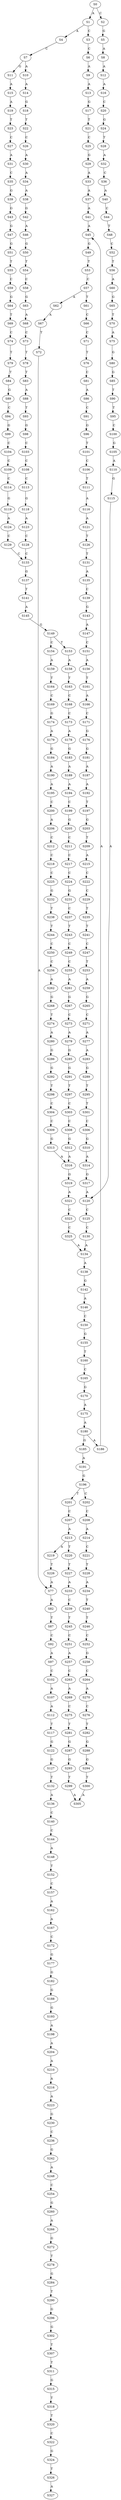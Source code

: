 strict digraph  {
	S0 -> S1 [ label = A ];
	S0 -> S2 [ label = C ];
	S1 -> S3 [ label = C ];
	S1 -> S4 [ label = A ];
	S2 -> S5 [ label = G ];
	S3 -> S6 [ label = C ];
	S4 -> S7 [ label = C ];
	S5 -> S8 [ label = A ];
	S6 -> S9 [ label = A ];
	S7 -> S10 [ label = A ];
	S7 -> S11 [ label = G ];
	S8 -> S12 [ label = A ];
	S9 -> S13 [ label = A ];
	S10 -> S14 [ label = A ];
	S11 -> S15 [ label = A ];
	S12 -> S16 [ label = A ];
	S13 -> S17 [ label = G ];
	S14 -> S18 [ label = G ];
	S15 -> S19 [ label = A ];
	S16 -> S20 [ label = C ];
	S17 -> S21 [ label = T ];
	S18 -> S22 [ label = T ];
	S19 -> S23 [ label = T ];
	S20 -> S24 [ label = G ];
	S21 -> S25 [ label = C ];
	S22 -> S26 [ label = C ];
	S23 -> S27 [ label = C ];
	S24 -> S28 [ label = T ];
	S25 -> S29 [ label = G ];
	S26 -> S30 [ label = A ];
	S27 -> S31 [ label = A ];
	S28 -> S32 [ label = A ];
	S29 -> S33 [ label = A ];
	S30 -> S34 [ label = A ];
	S31 -> S35 [ label = C ];
	S32 -> S36 [ label = C ];
	S33 -> S37 [ label = A ];
	S34 -> S38 [ label = A ];
	S35 -> S39 [ label = G ];
	S36 -> S40 [ label = A ];
	S37 -> S41 [ label = A ];
	S38 -> S42 [ label = G ];
	S39 -> S43 [ label = G ];
	S40 -> S44 [ label = C ];
	S41 -> S45 [ label = A ];
	S42 -> S46 [ label = A ];
	S43 -> S47 [ label = G ];
	S44 -> S48 [ label = T ];
	S45 -> S49 [ label = G ];
	S46 -> S50 [ label = G ];
	S47 -> S51 [ label = G ];
	S48 -> S52 [ label = C ];
	S49 -> S53 [ label = T ];
	S50 -> S54 [ label = T ];
	S51 -> S55 [ label = T ];
	S52 -> S56 [ label = T ];
	S53 -> S57 [ label = C ];
	S54 -> S58 [ label = C ];
	S55 -> S59 [ label = C ];
	S56 -> S60 [ label = A ];
	S57 -> S61 [ label = T ];
	S57 -> S62 [ label = A ];
	S58 -> S63 [ label = G ];
	S59 -> S64 [ label = G ];
	S60 -> S65 [ label = G ];
	S61 -> S66 [ label = C ];
	S62 -> S67 [ label = A ];
	S63 -> S68 [ label = A ];
	S64 -> S69 [ label = T ];
	S65 -> S70 [ label = T ];
	S66 -> S71 [ label = C ];
	S67 -> S72 [ label = T ];
	S68 -> S73 [ label = C ];
	S69 -> S74 [ label = C ];
	S70 -> S75 [ label = A ];
	S71 -> S76 [ label = T ];
	S72 -> S77 [ label = A ];
	S73 -> S78 [ label = T ];
	S74 -> S79 [ label = T ];
	S75 -> S80 [ label = G ];
	S76 -> S81 [ label = C ];
	S77 -> S82 [ label = A ];
	S78 -> S83 [ label = T ];
	S79 -> S84 [ label = T ];
	S80 -> S85 [ label = G ];
	S81 -> S86 [ label = A ];
	S82 -> S87 [ label = T ];
	S83 -> S88 [ label = A ];
	S84 -> S89 [ label = G ];
	S85 -> S90 [ label = T ];
	S86 -> S91 [ label = C ];
	S87 -> S92 [ label = C ];
	S88 -> S93 [ label = T ];
	S89 -> S94 [ label = C ];
	S90 -> S95 [ label = T ];
	S91 -> S96 [ label = G ];
	S92 -> S97 [ label = A ];
	S93 -> S98 [ label = G ];
	S94 -> S99 [ label = G ];
	S95 -> S100 [ label = C ];
	S96 -> S101 [ label = T ];
	S97 -> S102 [ label = C ];
	S98 -> S103 [ label = C ];
	S99 -> S104 [ label = C ];
	S100 -> S105 [ label = G ];
	S101 -> S106 [ label = C ];
	S102 -> S107 [ label = A ];
	S103 -> S108 [ label = C ];
	S104 -> S109 [ label = C ];
	S105 -> S110 [ label = A ];
	S106 -> S111 [ label = T ];
	S107 -> S112 [ label = A ];
	S108 -> S113 [ label = C ];
	S109 -> S114 [ label = C ];
	S110 -> S115 [ label = G ];
	S111 -> S116 [ label = A ];
	S112 -> S117 [ label = T ];
	S113 -> S118 [ label = G ];
	S114 -> S119 [ label = G ];
	S115 -> S120 [ label = A ];
	S116 -> S121 [ label = A ];
	S117 -> S122 [ label = G ];
	S118 -> S123 [ label = A ];
	S119 -> S124 [ label = A ];
	S120 -> S125 [ label = C ];
	S121 -> S126 [ label = T ];
	S122 -> S127 [ label = G ];
	S123 -> S128 [ label = C ];
	S124 -> S129 [ label = C ];
	S125 -> S130 [ label = C ];
	S126 -> S131 [ label = T ];
	S127 -> S132 [ label = T ];
	S128 -> S133 [ label = C ];
	S129 -> S133 [ label = C ];
	S130 -> S134 [ label = A ];
	S131 -> S135 [ label = A ];
	S132 -> S136 [ label = A ];
	S133 -> S137 [ label = G ];
	S134 -> S138 [ label = A ];
	S135 -> S139 [ label = C ];
	S136 -> S140 [ label = C ];
	S137 -> S141 [ label = T ];
	S138 -> S142 [ label = G ];
	S139 -> S143 [ label = G ];
	S140 -> S144 [ label = C ];
	S141 -> S145 [ label = A ];
	S142 -> S146 [ label = A ];
	S143 -> S147 [ label = A ];
	S144 -> S148 [ label = A ];
	S145 -> S149 [ label = G ];
	S146 -> S150 [ label = C ];
	S147 -> S151 [ label = C ];
	S148 -> S152 [ label = T ];
	S149 -> S153 [ label = T ];
	S149 -> S154 [ label = C ];
	S150 -> S155 [ label = G ];
	S151 -> S156 [ label = A ];
	S152 -> S157 [ label = C ];
	S153 -> S158 [ label = A ];
	S154 -> S159 [ label = A ];
	S155 -> S160 [ label = T ];
	S156 -> S161 [ label = T ];
	S157 -> S162 [ label = A ];
	S158 -> S163 [ label = T ];
	S159 -> S164 [ label = T ];
	S160 -> S165 [ label = C ];
	S161 -> S166 [ label = A ];
	S162 -> S167 [ label = A ];
	S163 -> S168 [ label = C ];
	S164 -> S169 [ label = C ];
	S165 -> S170 [ label = G ];
	S166 -> S171 [ label = C ];
	S167 -> S172 [ label = C ];
	S168 -> S173 [ label = C ];
	S169 -> S174 [ label = G ];
	S170 -> S175 [ label = A ];
	S171 -> S176 [ label = G ];
	S172 -> S177 [ label = G ];
	S173 -> S178 [ label = A ];
	S174 -> S179 [ label = A ];
	S175 -> S180 [ label = A ];
	S176 -> S181 [ label = G ];
	S177 -> S182 [ label = G ];
	S178 -> S183 [ label = G ];
	S179 -> S184 [ label = G ];
	S180 -> S185 [ label = G ];
	S180 -> S186 [ label = A ];
	S181 -> S187 [ label = A ];
	S182 -> S188 [ label = G ];
	S183 -> S189 [ label = A ];
	S184 -> S190 [ label = A ];
	S185 -> S191 [ label = A ];
	S186 -> S45 [ label = A ];
	S187 -> S192 [ label = A ];
	S188 -> S193 [ label = G ];
	S189 -> S194 [ label = A ];
	S190 -> S195 [ label = A ];
	S191 -> S196 [ label = G ];
	S192 -> S197 [ label = T ];
	S193 -> S198 [ label = A ];
	S194 -> S199 [ label = C ];
	S195 -> S200 [ label = C ];
	S196 -> S201 [ label = T ];
	S196 -> S202 [ label = C ];
	S197 -> S203 [ label = G ];
	S198 -> S204 [ label = A ];
	S199 -> S205 [ label = G ];
	S200 -> S206 [ label = A ];
	S201 -> S207 [ label = C ];
	S202 -> S208 [ label = C ];
	S203 -> S209 [ label = T ];
	S204 -> S210 [ label = A ];
	S205 -> S211 [ label = C ];
	S206 -> S212 [ label = C ];
	S207 -> S213 [ label = A ];
	S208 -> S214 [ label = A ];
	S209 -> S215 [ label = A ];
	S210 -> S216 [ label = A ];
	S211 -> S217 [ label = C ];
	S212 -> S218 [ label = C ];
	S213 -> S219 [ label = A ];
	S213 -> S220 [ label = T ];
	S214 -> S221 [ label = C ];
	S215 -> S222 [ label = C ];
	S216 -> S223 [ label = A ];
	S217 -> S224 [ label = C ];
	S218 -> S225 [ label = C ];
	S219 -> S226 [ label = T ];
	S220 -> S227 [ label = T ];
	S221 -> S228 [ label = T ];
	S222 -> S229 [ label = C ];
	S223 -> S230 [ label = G ];
	S224 -> S231 [ label = G ];
	S225 -> S232 [ label = G ];
	S226 -> S77 [ label = A ];
	S227 -> S233 [ label = A ];
	S228 -> S234 [ label = A ];
	S229 -> S235 [ label = T ];
	S230 -> S236 [ label = C ];
	S231 -> S237 [ label = C ];
	S232 -> S238 [ label = T ];
	S233 -> S239 [ label = C ];
	S234 -> S240 [ label = T ];
	S235 -> S241 [ label = T ];
	S236 -> S242 [ label = G ];
	S237 -> S243 [ label = T ];
	S238 -> S244 [ label = T ];
	S239 -> S245 [ label = T ];
	S240 -> S246 [ label = T ];
	S241 -> S247 [ label = C ];
	S242 -> S248 [ label = A ];
	S243 -> S249 [ label = C ];
	S244 -> S250 [ label = C ];
	S245 -> S251 [ label = C ];
	S246 -> S252 [ label = C ];
	S247 -> S253 [ label = T ];
	S248 -> S254 [ label = C ];
	S249 -> S255 [ label = C ];
	S250 -> S256 [ label = C ];
	S251 -> S257 [ label = A ];
	S252 -> S258 [ label = G ];
	S253 -> S259 [ label = A ];
	S254 -> S260 [ label = G ];
	S255 -> S261 [ label = A ];
	S256 -> S262 [ label = A ];
	S257 -> S263 [ label = C ];
	S258 -> S264 [ label = C ];
	S259 -> S265 [ label = G ];
	S260 -> S266 [ label = A ];
	S261 -> S267 [ label = G ];
	S262 -> S268 [ label = G ];
	S263 -> S269 [ label = A ];
	S264 -> S270 [ label = A ];
	S265 -> S271 [ label = C ];
	S266 -> S272 [ label = G ];
	S267 -> S273 [ label = C ];
	S268 -> S274 [ label = T ];
	S269 -> S275 [ label = C ];
	S270 -> S276 [ label = C ];
	S271 -> S277 [ label = A ];
	S272 -> S278 [ label = T ];
	S273 -> S279 [ label = A ];
	S274 -> S280 [ label = A ];
	S275 -> S281 [ label = T ];
	S276 -> S282 [ label = T ];
	S277 -> S283 [ label = A ];
	S278 -> S284 [ label = G ];
	S279 -> S285 [ label = G ];
	S280 -> S286 [ label = G ];
	S281 -> S287 [ label = G ];
	S282 -> S288 [ label = G ];
	S283 -> S289 [ label = G ];
	S284 -> S290 [ label = T ];
	S285 -> S291 [ label = G ];
	S286 -> S292 [ label = G ];
	S287 -> S293 [ label = G ];
	S288 -> S294 [ label = G ];
	S289 -> S295 [ label = T ];
	S290 -> S296 [ label = G ];
	S291 -> S297 [ label = T ];
	S292 -> S298 [ label = T ];
	S293 -> S299 [ label = T ];
	S294 -> S300 [ label = T ];
	S295 -> S301 [ label = T ];
	S296 -> S302 [ label = G ];
	S297 -> S303 [ label = C ];
	S298 -> S304 [ label = C ];
	S299 -> S305 [ label = A ];
	S300 -> S305 [ label = A ];
	S301 -> S306 [ label = C ];
	S302 -> S307 [ label = T ];
	S303 -> S308 [ label = C ];
	S304 -> S309 [ label = C ];
	S306 -> S310 [ label = G ];
	S307 -> S311 [ label = T ];
	S308 -> S312 [ label = G ];
	S309 -> S313 [ label = G ];
	S310 -> S314 [ label = A ];
	S311 -> S315 [ label = G ];
	S312 -> S316 [ label = A ];
	S313 -> S316 [ label = A ];
	S314 -> S317 [ label = G ];
	S315 -> S318 [ label = T ];
	S316 -> S319 [ label = G ];
	S317 -> S120 [ label = A ];
	S318 -> S320 [ label = T ];
	S319 -> S321 [ label = A ];
	S320 -> S322 [ label = C ];
	S321 -> S323 [ label = C ];
	S322 -> S324 [ label = G ];
	S323 -> S325 [ label = C ];
	S324 -> S326 [ label = T ];
	S325 -> S134 [ label = A ];
	S326 -> S327 [ label = A ];
}
